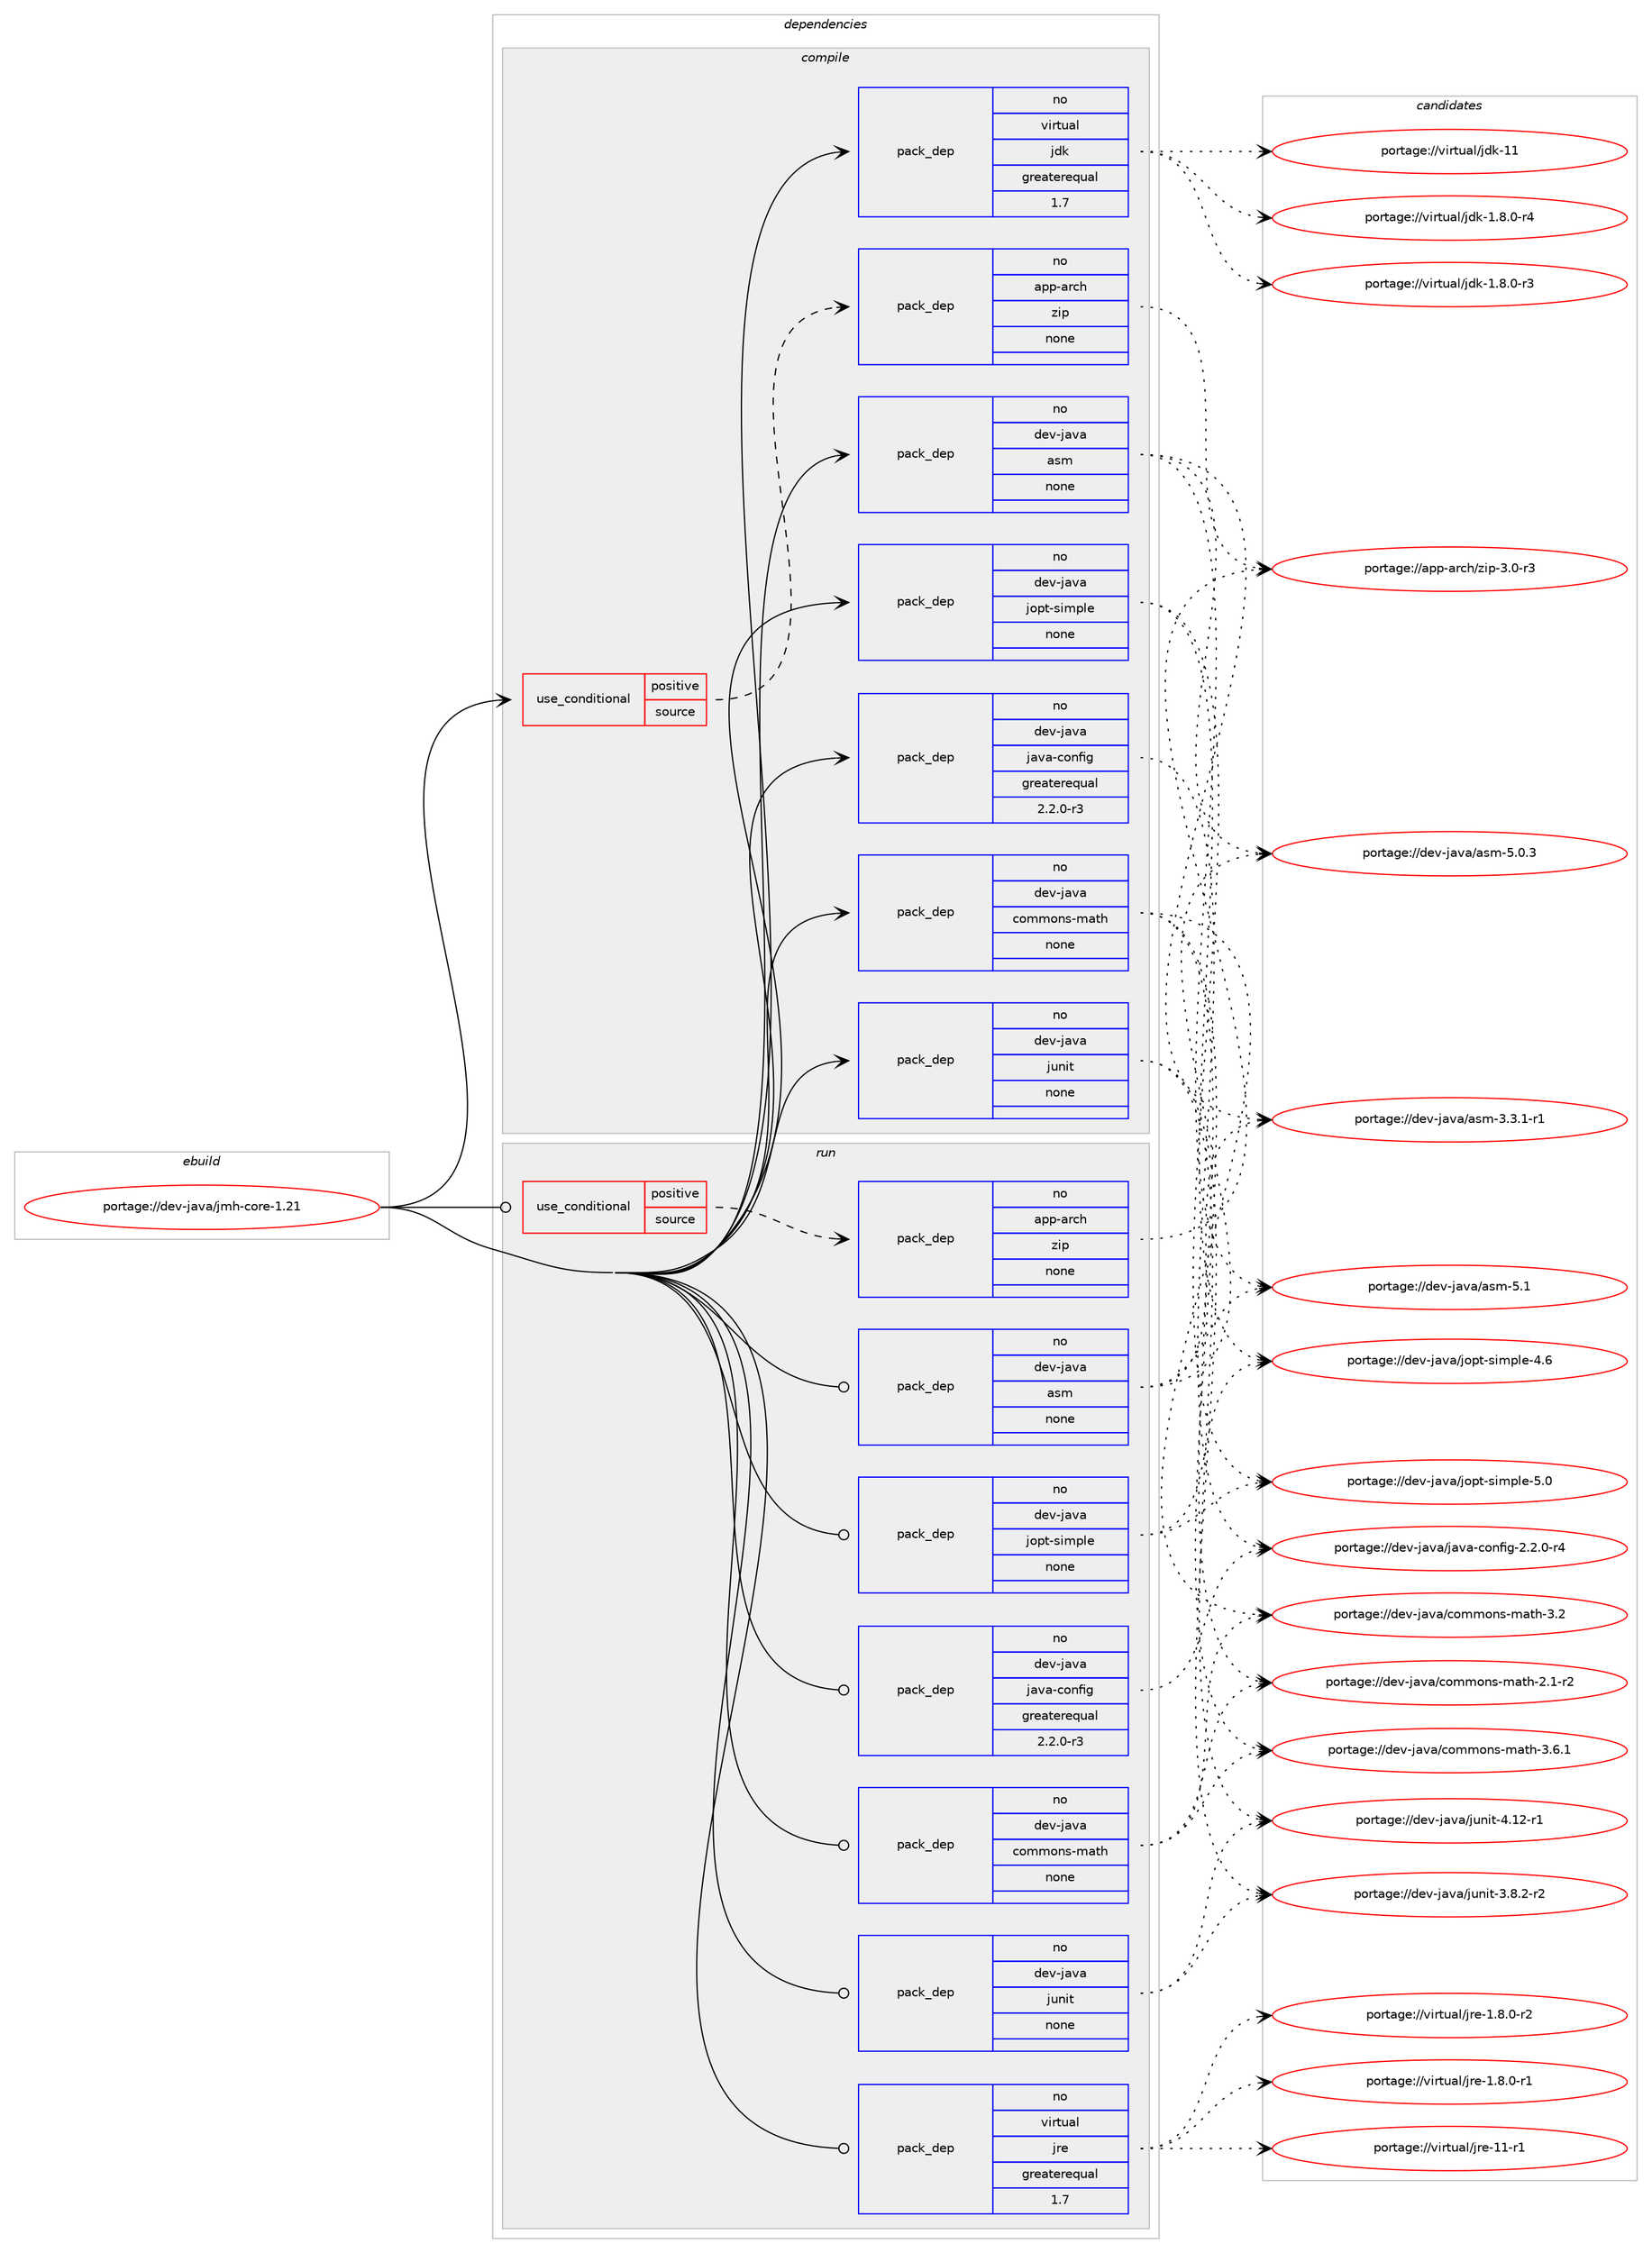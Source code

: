 digraph prolog {

# *************
# Graph options
# *************

newrank=true;
concentrate=true;
compound=true;
graph [rankdir=LR,fontname=Helvetica,fontsize=10,ranksep=1.5];#, ranksep=2.5, nodesep=0.2];
edge  [arrowhead=vee];
node  [fontname=Helvetica,fontsize=10];

# **********
# The ebuild
# **********

subgraph cluster_leftcol {
color=gray;
label=<<i>ebuild</i>>;
id [label="portage://dev-java/jmh-core-1.21", color=red, width=4, href="../dev-java/jmh-core-1.21.svg"];
}

# ****************
# The dependencies
# ****************

subgraph cluster_midcol {
color=gray;
label=<<i>dependencies</i>>;
subgraph cluster_compile {
fillcolor="#eeeeee";
style=filled;
label=<<i>compile</i>>;
subgraph cond129737 {
dependency529211 [label=<<TABLE BORDER="0" CELLBORDER="1" CELLSPACING="0" CELLPADDING="4"><TR><TD ROWSPAN="3" CELLPADDING="10">use_conditional</TD></TR><TR><TD>positive</TD></TR><TR><TD>source</TD></TR></TABLE>>, shape=none, color=red];
subgraph pack393863 {
dependency529212 [label=<<TABLE BORDER="0" CELLBORDER="1" CELLSPACING="0" CELLPADDING="4" WIDTH="220"><TR><TD ROWSPAN="6" CELLPADDING="30">pack_dep</TD></TR><TR><TD WIDTH="110">no</TD></TR><TR><TD>app-arch</TD></TR><TR><TD>zip</TD></TR><TR><TD>none</TD></TR><TR><TD></TD></TR></TABLE>>, shape=none, color=blue];
}
dependency529211:e -> dependency529212:w [weight=20,style="dashed",arrowhead="vee"];
}
id:e -> dependency529211:w [weight=20,style="solid",arrowhead="vee"];
subgraph pack393864 {
dependency529213 [label=<<TABLE BORDER="0" CELLBORDER="1" CELLSPACING="0" CELLPADDING="4" WIDTH="220"><TR><TD ROWSPAN="6" CELLPADDING="30">pack_dep</TD></TR><TR><TD WIDTH="110">no</TD></TR><TR><TD>dev-java</TD></TR><TR><TD>asm</TD></TR><TR><TD>none</TD></TR><TR><TD></TD></TR></TABLE>>, shape=none, color=blue];
}
id:e -> dependency529213:w [weight=20,style="solid",arrowhead="vee"];
subgraph pack393865 {
dependency529214 [label=<<TABLE BORDER="0" CELLBORDER="1" CELLSPACING="0" CELLPADDING="4" WIDTH="220"><TR><TD ROWSPAN="6" CELLPADDING="30">pack_dep</TD></TR><TR><TD WIDTH="110">no</TD></TR><TR><TD>dev-java</TD></TR><TR><TD>commons-math</TD></TR><TR><TD>none</TD></TR><TR><TD></TD></TR></TABLE>>, shape=none, color=blue];
}
id:e -> dependency529214:w [weight=20,style="solid",arrowhead="vee"];
subgraph pack393866 {
dependency529215 [label=<<TABLE BORDER="0" CELLBORDER="1" CELLSPACING="0" CELLPADDING="4" WIDTH="220"><TR><TD ROWSPAN="6" CELLPADDING="30">pack_dep</TD></TR><TR><TD WIDTH="110">no</TD></TR><TR><TD>dev-java</TD></TR><TR><TD>java-config</TD></TR><TR><TD>greaterequal</TD></TR><TR><TD>2.2.0-r3</TD></TR></TABLE>>, shape=none, color=blue];
}
id:e -> dependency529215:w [weight=20,style="solid",arrowhead="vee"];
subgraph pack393867 {
dependency529216 [label=<<TABLE BORDER="0" CELLBORDER="1" CELLSPACING="0" CELLPADDING="4" WIDTH="220"><TR><TD ROWSPAN="6" CELLPADDING="30">pack_dep</TD></TR><TR><TD WIDTH="110">no</TD></TR><TR><TD>dev-java</TD></TR><TR><TD>jopt-simple</TD></TR><TR><TD>none</TD></TR><TR><TD></TD></TR></TABLE>>, shape=none, color=blue];
}
id:e -> dependency529216:w [weight=20,style="solid",arrowhead="vee"];
subgraph pack393868 {
dependency529217 [label=<<TABLE BORDER="0" CELLBORDER="1" CELLSPACING="0" CELLPADDING="4" WIDTH="220"><TR><TD ROWSPAN="6" CELLPADDING="30">pack_dep</TD></TR><TR><TD WIDTH="110">no</TD></TR><TR><TD>dev-java</TD></TR><TR><TD>junit</TD></TR><TR><TD>none</TD></TR><TR><TD></TD></TR></TABLE>>, shape=none, color=blue];
}
id:e -> dependency529217:w [weight=20,style="solid",arrowhead="vee"];
subgraph pack393869 {
dependency529218 [label=<<TABLE BORDER="0" CELLBORDER="1" CELLSPACING="0" CELLPADDING="4" WIDTH="220"><TR><TD ROWSPAN="6" CELLPADDING="30">pack_dep</TD></TR><TR><TD WIDTH="110">no</TD></TR><TR><TD>virtual</TD></TR><TR><TD>jdk</TD></TR><TR><TD>greaterequal</TD></TR><TR><TD>1.7</TD></TR></TABLE>>, shape=none, color=blue];
}
id:e -> dependency529218:w [weight=20,style="solid",arrowhead="vee"];
}
subgraph cluster_compileandrun {
fillcolor="#eeeeee";
style=filled;
label=<<i>compile and run</i>>;
}
subgraph cluster_run {
fillcolor="#eeeeee";
style=filled;
label=<<i>run</i>>;
subgraph cond129738 {
dependency529219 [label=<<TABLE BORDER="0" CELLBORDER="1" CELLSPACING="0" CELLPADDING="4"><TR><TD ROWSPAN="3" CELLPADDING="10">use_conditional</TD></TR><TR><TD>positive</TD></TR><TR><TD>source</TD></TR></TABLE>>, shape=none, color=red];
subgraph pack393870 {
dependency529220 [label=<<TABLE BORDER="0" CELLBORDER="1" CELLSPACING="0" CELLPADDING="4" WIDTH="220"><TR><TD ROWSPAN="6" CELLPADDING="30">pack_dep</TD></TR><TR><TD WIDTH="110">no</TD></TR><TR><TD>app-arch</TD></TR><TR><TD>zip</TD></TR><TR><TD>none</TD></TR><TR><TD></TD></TR></TABLE>>, shape=none, color=blue];
}
dependency529219:e -> dependency529220:w [weight=20,style="dashed",arrowhead="vee"];
}
id:e -> dependency529219:w [weight=20,style="solid",arrowhead="odot"];
subgraph pack393871 {
dependency529221 [label=<<TABLE BORDER="0" CELLBORDER="1" CELLSPACING="0" CELLPADDING="4" WIDTH="220"><TR><TD ROWSPAN="6" CELLPADDING="30">pack_dep</TD></TR><TR><TD WIDTH="110">no</TD></TR><TR><TD>dev-java</TD></TR><TR><TD>asm</TD></TR><TR><TD>none</TD></TR><TR><TD></TD></TR></TABLE>>, shape=none, color=blue];
}
id:e -> dependency529221:w [weight=20,style="solid",arrowhead="odot"];
subgraph pack393872 {
dependency529222 [label=<<TABLE BORDER="0" CELLBORDER="1" CELLSPACING="0" CELLPADDING="4" WIDTH="220"><TR><TD ROWSPAN="6" CELLPADDING="30">pack_dep</TD></TR><TR><TD WIDTH="110">no</TD></TR><TR><TD>dev-java</TD></TR><TR><TD>commons-math</TD></TR><TR><TD>none</TD></TR><TR><TD></TD></TR></TABLE>>, shape=none, color=blue];
}
id:e -> dependency529222:w [weight=20,style="solid",arrowhead="odot"];
subgraph pack393873 {
dependency529223 [label=<<TABLE BORDER="0" CELLBORDER="1" CELLSPACING="0" CELLPADDING="4" WIDTH="220"><TR><TD ROWSPAN="6" CELLPADDING="30">pack_dep</TD></TR><TR><TD WIDTH="110">no</TD></TR><TR><TD>dev-java</TD></TR><TR><TD>java-config</TD></TR><TR><TD>greaterequal</TD></TR><TR><TD>2.2.0-r3</TD></TR></TABLE>>, shape=none, color=blue];
}
id:e -> dependency529223:w [weight=20,style="solid",arrowhead="odot"];
subgraph pack393874 {
dependency529224 [label=<<TABLE BORDER="0" CELLBORDER="1" CELLSPACING="0" CELLPADDING="4" WIDTH="220"><TR><TD ROWSPAN="6" CELLPADDING="30">pack_dep</TD></TR><TR><TD WIDTH="110">no</TD></TR><TR><TD>dev-java</TD></TR><TR><TD>jopt-simple</TD></TR><TR><TD>none</TD></TR><TR><TD></TD></TR></TABLE>>, shape=none, color=blue];
}
id:e -> dependency529224:w [weight=20,style="solid",arrowhead="odot"];
subgraph pack393875 {
dependency529225 [label=<<TABLE BORDER="0" CELLBORDER="1" CELLSPACING="0" CELLPADDING="4" WIDTH="220"><TR><TD ROWSPAN="6" CELLPADDING="30">pack_dep</TD></TR><TR><TD WIDTH="110">no</TD></TR><TR><TD>dev-java</TD></TR><TR><TD>junit</TD></TR><TR><TD>none</TD></TR><TR><TD></TD></TR></TABLE>>, shape=none, color=blue];
}
id:e -> dependency529225:w [weight=20,style="solid",arrowhead="odot"];
subgraph pack393876 {
dependency529226 [label=<<TABLE BORDER="0" CELLBORDER="1" CELLSPACING="0" CELLPADDING="4" WIDTH="220"><TR><TD ROWSPAN="6" CELLPADDING="30">pack_dep</TD></TR><TR><TD WIDTH="110">no</TD></TR><TR><TD>virtual</TD></TR><TR><TD>jre</TD></TR><TR><TD>greaterequal</TD></TR><TR><TD>1.7</TD></TR></TABLE>>, shape=none, color=blue];
}
id:e -> dependency529226:w [weight=20,style="solid",arrowhead="odot"];
}
}

# **************
# The candidates
# **************

subgraph cluster_choices {
rank=same;
color=gray;
label=<<i>candidates</i>>;

subgraph choice393863 {
color=black;
nodesep=1;
choice9711211245971149910447122105112455146484511451 [label="portage://app-arch/zip-3.0-r3", color=red, width=4,href="../app-arch/zip-3.0-r3.svg"];
dependency529212:e -> choice9711211245971149910447122105112455146484511451:w [style=dotted,weight="100"];
}
subgraph choice393864 {
color=black;
nodesep=1;
choice100101118451069711897479711510945534649 [label="portage://dev-java/asm-5.1", color=red, width=4,href="../dev-java/asm-5.1.svg"];
choice1001011184510697118974797115109455346484651 [label="portage://dev-java/asm-5.0.3", color=red, width=4,href="../dev-java/asm-5.0.3.svg"];
choice10010111845106971189747971151094551465146494511449 [label="portage://dev-java/asm-3.3.1-r1", color=red, width=4,href="../dev-java/asm-3.3.1-r1.svg"];
dependency529213:e -> choice100101118451069711897479711510945534649:w [style=dotted,weight="100"];
dependency529213:e -> choice1001011184510697118974797115109455346484651:w [style=dotted,weight="100"];
dependency529213:e -> choice10010111845106971189747971151094551465146494511449:w [style=dotted,weight="100"];
}
subgraph choice393865 {
color=black;
nodesep=1;
choice10010111845106971189747991111091091111101154510997116104455146544649 [label="portage://dev-java/commons-math-3.6.1", color=red, width=4,href="../dev-java/commons-math-3.6.1.svg"];
choice1001011184510697118974799111109109111110115451099711610445514650 [label="portage://dev-java/commons-math-3.2", color=red, width=4,href="../dev-java/commons-math-3.2.svg"];
choice10010111845106971189747991111091091111101154510997116104455046494511450 [label="portage://dev-java/commons-math-2.1-r2", color=red, width=4,href="../dev-java/commons-math-2.1-r2.svg"];
dependency529214:e -> choice10010111845106971189747991111091091111101154510997116104455146544649:w [style=dotted,weight="100"];
dependency529214:e -> choice1001011184510697118974799111109109111110115451099711610445514650:w [style=dotted,weight="100"];
dependency529214:e -> choice10010111845106971189747991111091091111101154510997116104455046494511450:w [style=dotted,weight="100"];
}
subgraph choice393866 {
color=black;
nodesep=1;
choice10010111845106971189747106971189745991111101021051034550465046484511452 [label="portage://dev-java/java-config-2.2.0-r4", color=red, width=4,href="../dev-java/java-config-2.2.0-r4.svg"];
dependency529215:e -> choice10010111845106971189747106971189745991111101021051034550465046484511452:w [style=dotted,weight="100"];
}
subgraph choice393867 {
color=black;
nodesep=1;
choice100101118451069711897471061111121164511510510911210810145534648 [label="portage://dev-java/jopt-simple-5.0", color=red, width=4,href="../dev-java/jopt-simple-5.0.svg"];
choice100101118451069711897471061111121164511510510911210810145524654 [label="portage://dev-java/jopt-simple-4.6", color=red, width=4,href="../dev-java/jopt-simple-4.6.svg"];
dependency529216:e -> choice100101118451069711897471061111121164511510510911210810145534648:w [style=dotted,weight="100"];
dependency529216:e -> choice100101118451069711897471061111121164511510510911210810145524654:w [style=dotted,weight="100"];
}
subgraph choice393868 {
color=black;
nodesep=1;
choice1001011184510697118974710611711010511645524649504511449 [label="portage://dev-java/junit-4.12-r1", color=red, width=4,href="../dev-java/junit-4.12-r1.svg"];
choice100101118451069711897471061171101051164551465646504511450 [label="portage://dev-java/junit-3.8.2-r2", color=red, width=4,href="../dev-java/junit-3.8.2-r2.svg"];
dependency529217:e -> choice1001011184510697118974710611711010511645524649504511449:w [style=dotted,weight="100"];
dependency529217:e -> choice100101118451069711897471061171101051164551465646504511450:w [style=dotted,weight="100"];
}
subgraph choice393869 {
color=black;
nodesep=1;
choice1181051141161179710847106100107454949 [label="portage://virtual/jdk-11", color=red, width=4,href="../virtual/jdk-11.svg"];
choice11810511411611797108471061001074549465646484511452 [label="portage://virtual/jdk-1.8.0-r4", color=red, width=4,href="../virtual/jdk-1.8.0-r4.svg"];
choice11810511411611797108471061001074549465646484511451 [label="portage://virtual/jdk-1.8.0-r3", color=red, width=4,href="../virtual/jdk-1.8.0-r3.svg"];
dependency529218:e -> choice1181051141161179710847106100107454949:w [style=dotted,weight="100"];
dependency529218:e -> choice11810511411611797108471061001074549465646484511452:w [style=dotted,weight="100"];
dependency529218:e -> choice11810511411611797108471061001074549465646484511451:w [style=dotted,weight="100"];
}
subgraph choice393870 {
color=black;
nodesep=1;
choice9711211245971149910447122105112455146484511451 [label="portage://app-arch/zip-3.0-r3", color=red, width=4,href="../app-arch/zip-3.0-r3.svg"];
dependency529220:e -> choice9711211245971149910447122105112455146484511451:w [style=dotted,weight="100"];
}
subgraph choice393871 {
color=black;
nodesep=1;
choice100101118451069711897479711510945534649 [label="portage://dev-java/asm-5.1", color=red, width=4,href="../dev-java/asm-5.1.svg"];
choice1001011184510697118974797115109455346484651 [label="portage://dev-java/asm-5.0.3", color=red, width=4,href="../dev-java/asm-5.0.3.svg"];
choice10010111845106971189747971151094551465146494511449 [label="portage://dev-java/asm-3.3.1-r1", color=red, width=4,href="../dev-java/asm-3.3.1-r1.svg"];
dependency529221:e -> choice100101118451069711897479711510945534649:w [style=dotted,weight="100"];
dependency529221:e -> choice1001011184510697118974797115109455346484651:w [style=dotted,weight="100"];
dependency529221:e -> choice10010111845106971189747971151094551465146494511449:w [style=dotted,weight="100"];
}
subgraph choice393872 {
color=black;
nodesep=1;
choice10010111845106971189747991111091091111101154510997116104455146544649 [label="portage://dev-java/commons-math-3.6.1", color=red, width=4,href="../dev-java/commons-math-3.6.1.svg"];
choice1001011184510697118974799111109109111110115451099711610445514650 [label="portage://dev-java/commons-math-3.2", color=red, width=4,href="../dev-java/commons-math-3.2.svg"];
choice10010111845106971189747991111091091111101154510997116104455046494511450 [label="portage://dev-java/commons-math-2.1-r2", color=red, width=4,href="../dev-java/commons-math-2.1-r2.svg"];
dependency529222:e -> choice10010111845106971189747991111091091111101154510997116104455146544649:w [style=dotted,weight="100"];
dependency529222:e -> choice1001011184510697118974799111109109111110115451099711610445514650:w [style=dotted,weight="100"];
dependency529222:e -> choice10010111845106971189747991111091091111101154510997116104455046494511450:w [style=dotted,weight="100"];
}
subgraph choice393873 {
color=black;
nodesep=1;
choice10010111845106971189747106971189745991111101021051034550465046484511452 [label="portage://dev-java/java-config-2.2.0-r4", color=red, width=4,href="../dev-java/java-config-2.2.0-r4.svg"];
dependency529223:e -> choice10010111845106971189747106971189745991111101021051034550465046484511452:w [style=dotted,weight="100"];
}
subgraph choice393874 {
color=black;
nodesep=1;
choice100101118451069711897471061111121164511510510911210810145534648 [label="portage://dev-java/jopt-simple-5.0", color=red, width=4,href="../dev-java/jopt-simple-5.0.svg"];
choice100101118451069711897471061111121164511510510911210810145524654 [label="portage://dev-java/jopt-simple-4.6", color=red, width=4,href="../dev-java/jopt-simple-4.6.svg"];
dependency529224:e -> choice100101118451069711897471061111121164511510510911210810145534648:w [style=dotted,weight="100"];
dependency529224:e -> choice100101118451069711897471061111121164511510510911210810145524654:w [style=dotted,weight="100"];
}
subgraph choice393875 {
color=black;
nodesep=1;
choice1001011184510697118974710611711010511645524649504511449 [label="portage://dev-java/junit-4.12-r1", color=red, width=4,href="../dev-java/junit-4.12-r1.svg"];
choice100101118451069711897471061171101051164551465646504511450 [label="portage://dev-java/junit-3.8.2-r2", color=red, width=4,href="../dev-java/junit-3.8.2-r2.svg"];
dependency529225:e -> choice1001011184510697118974710611711010511645524649504511449:w [style=dotted,weight="100"];
dependency529225:e -> choice100101118451069711897471061171101051164551465646504511450:w [style=dotted,weight="100"];
}
subgraph choice393876 {
color=black;
nodesep=1;
choice11810511411611797108471061141014549494511449 [label="portage://virtual/jre-11-r1", color=red, width=4,href="../virtual/jre-11-r1.svg"];
choice11810511411611797108471061141014549465646484511450 [label="portage://virtual/jre-1.8.0-r2", color=red, width=4,href="../virtual/jre-1.8.0-r2.svg"];
choice11810511411611797108471061141014549465646484511449 [label="portage://virtual/jre-1.8.0-r1", color=red, width=4,href="../virtual/jre-1.8.0-r1.svg"];
dependency529226:e -> choice11810511411611797108471061141014549494511449:w [style=dotted,weight="100"];
dependency529226:e -> choice11810511411611797108471061141014549465646484511450:w [style=dotted,weight="100"];
dependency529226:e -> choice11810511411611797108471061141014549465646484511449:w [style=dotted,weight="100"];
}
}

}
